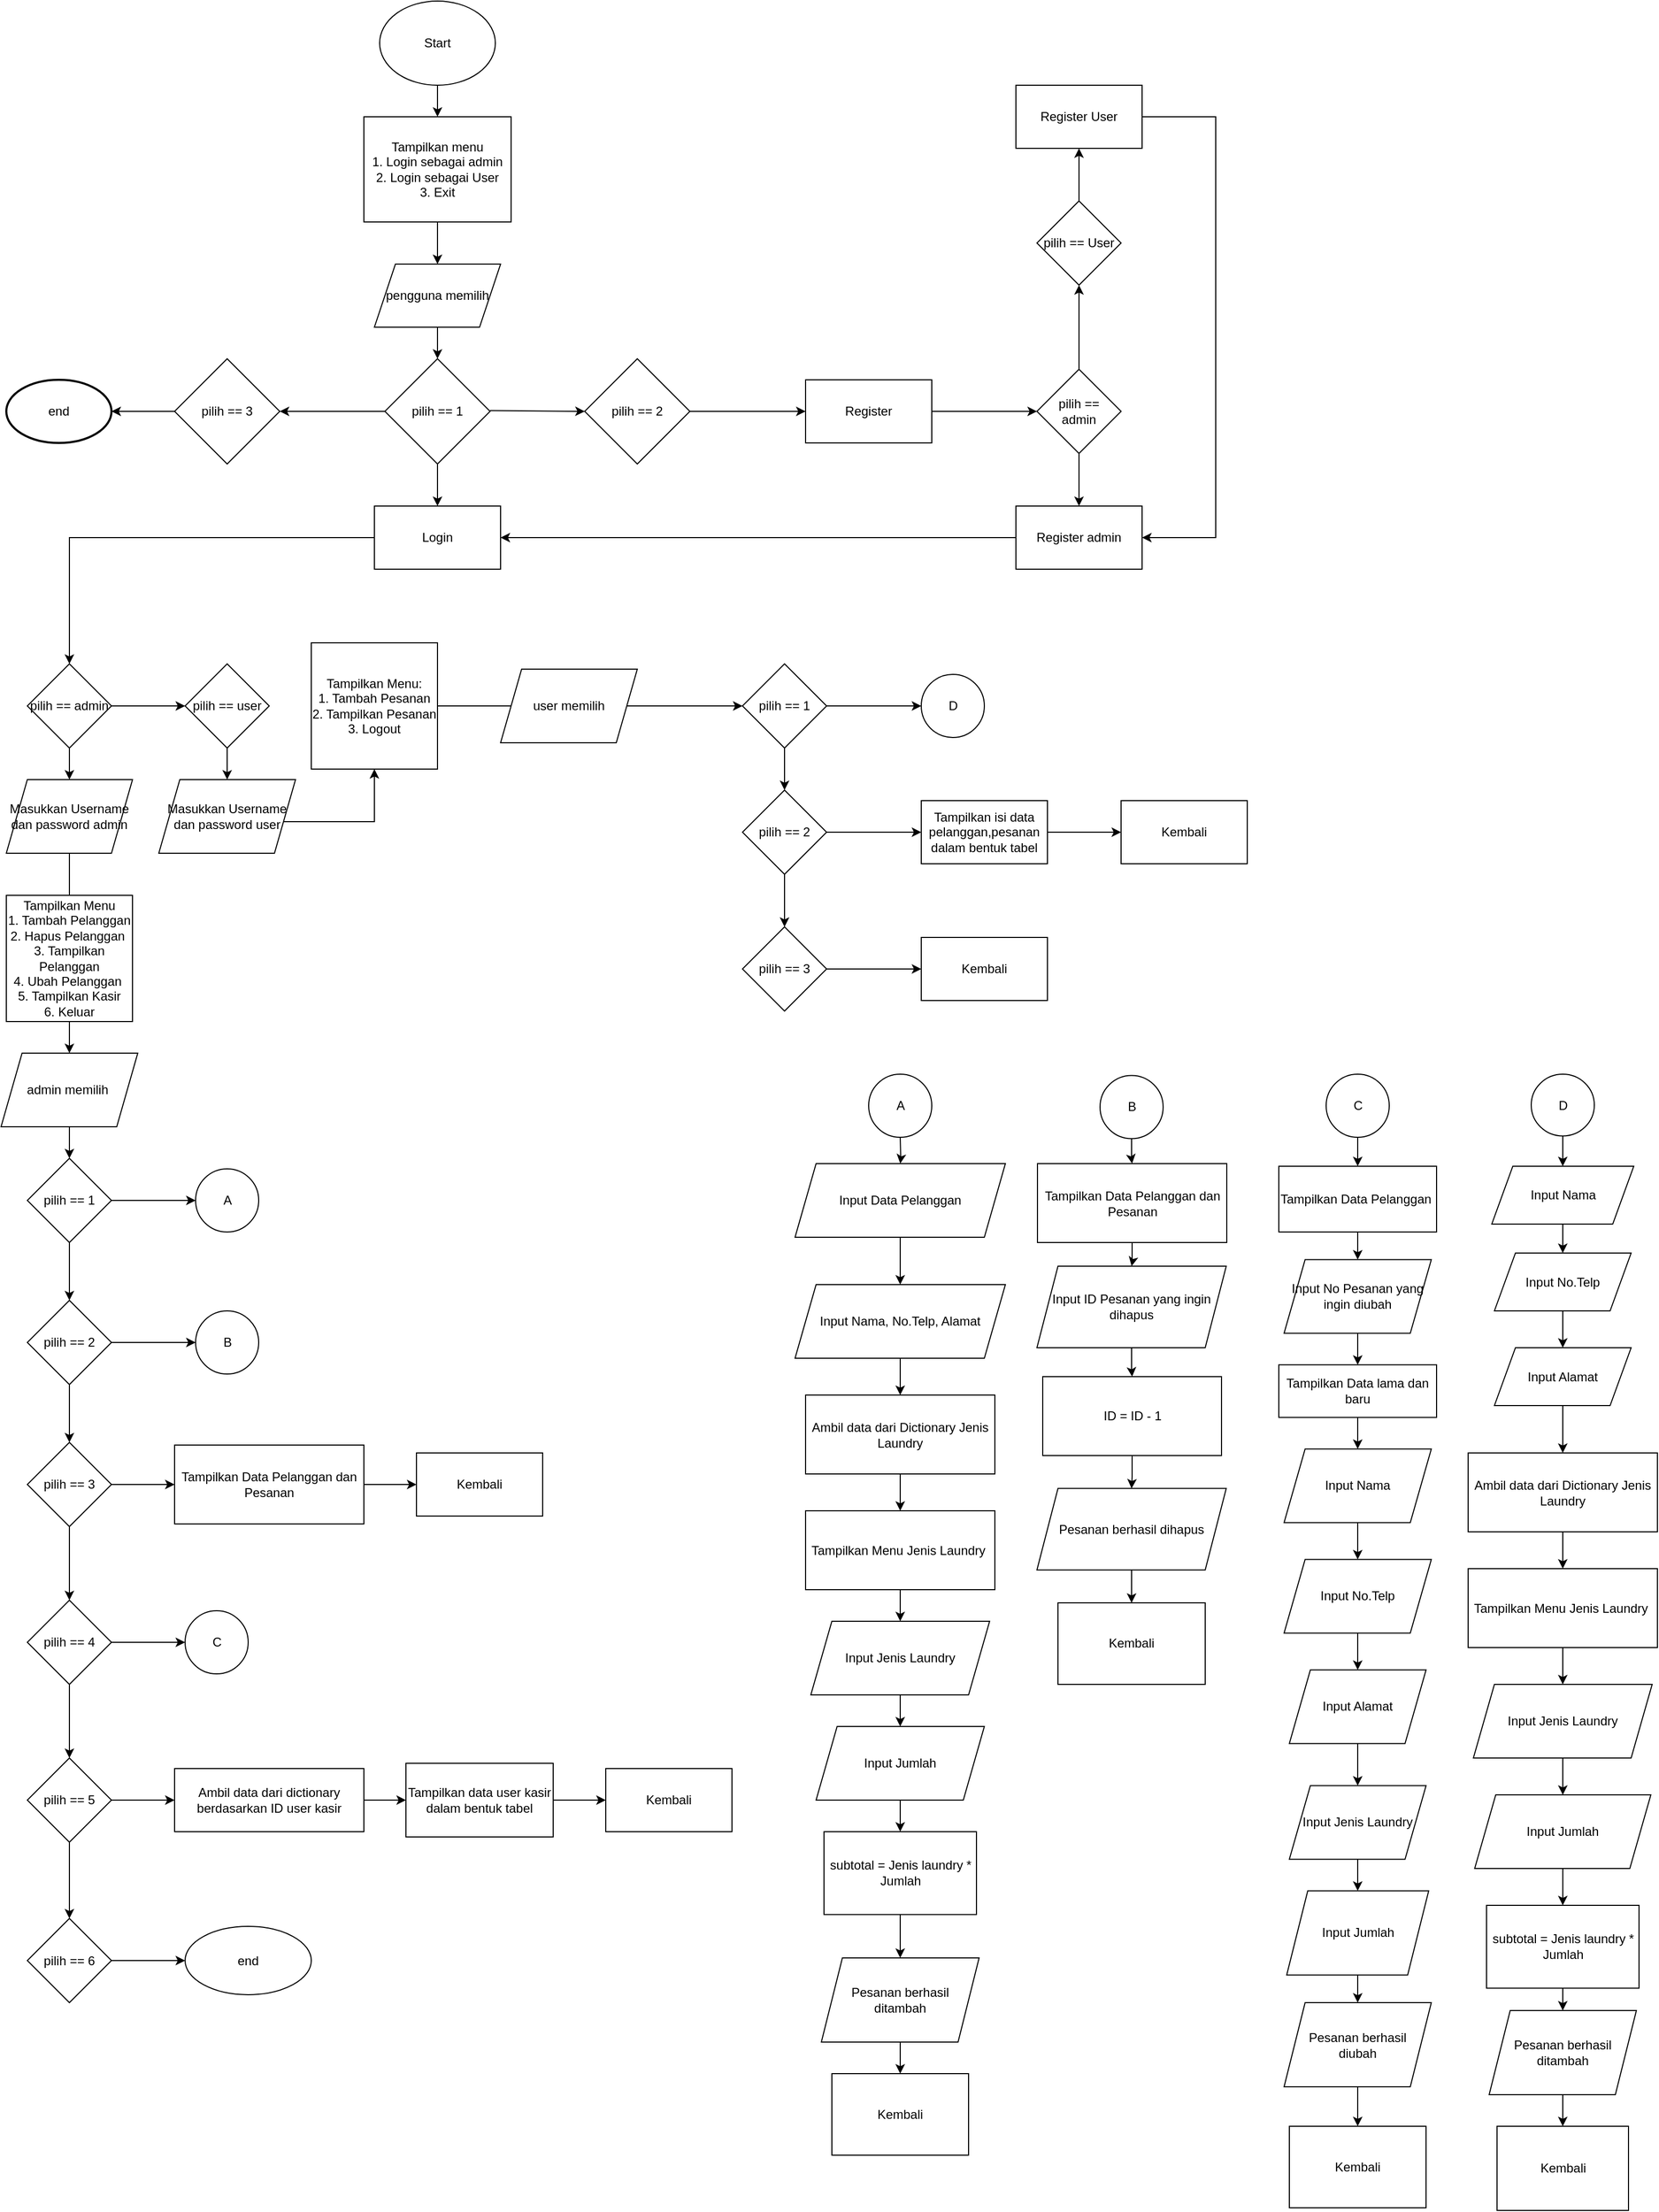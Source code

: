 <mxfile version="15.7.3" type="device"><diagram id="maZVh4k0wCglF0pz3opP" name="Page-1"><mxGraphModel dx="4973" dy="1963" grid="1" gridSize="10" guides="1" tooltips="1" connect="1" arrows="1" fold="1" page="1" pageScale="1" pageWidth="850" pageHeight="1100" math="0" shadow="0"><root><mxCell id="0"/><mxCell id="1" parent="0"/><mxCell id="pWnKBocHQ9uVEMdUtsEC-35" style="edgeStyle=orthogonalEdgeStyle;rounded=0;orthogonalLoop=1;jettySize=auto;html=1;" edge="1" parent="1" source="TeqL7u-qWTRNG_k4x_CO-1" target="pWnKBocHQ9uVEMdUtsEC-34"><mxGeometry relative="1" as="geometry"/></mxCell><mxCell id="TeqL7u-qWTRNG_k4x_CO-1" value="Start" style="ellipse;whiteSpace=wrap;html=1;" parent="1" vertex="1"><mxGeometry x="355" width="110" height="80" as="geometry"/></mxCell><mxCell id="TeqL7u-qWTRNG_k4x_CO-12" value="" style="edgeStyle=orthogonalEdgeStyle;rounded=0;orthogonalLoop=1;jettySize=auto;html=1;" parent="1" source="TeqL7u-qWTRNG_k4x_CO-6" target="TeqL7u-qWTRNG_k4x_CO-11" edge="1"><mxGeometry relative="1" as="geometry"/></mxCell><mxCell id="pWnKBocHQ9uVEMdUtsEC-40" value="" style="edgeStyle=orthogonalEdgeStyle;rounded=0;orthogonalLoop=1;jettySize=auto;html=1;" edge="1" parent="1" source="TeqL7u-qWTRNG_k4x_CO-6" target="pWnKBocHQ9uVEMdUtsEC-39"><mxGeometry relative="1" as="geometry"/></mxCell><mxCell id="TeqL7u-qWTRNG_k4x_CO-6" value="pilih == 1" style="rhombus;whiteSpace=wrap;html=1;" parent="1" vertex="1"><mxGeometry x="360" y="340" width="100" height="100" as="geometry"/></mxCell><mxCell id="TeqL7u-qWTRNG_k4x_CO-7" value="" style="endArrow=classic;html=1;rounded=0;entryX=0;entryY=0.5;entryDx=0;entryDy=0;" parent="1" target="TeqL7u-qWTRNG_k4x_CO-8" edge="1"><mxGeometry width="50" height="50" relative="1" as="geometry"><mxPoint x="460" y="389.29" as="sourcePoint"/><mxPoint x="550" y="389.29" as="targetPoint"/></mxGeometry></mxCell><mxCell id="TeqL7u-qWTRNG_k4x_CO-10" value="" style="edgeStyle=orthogonalEdgeStyle;rounded=0;orthogonalLoop=1;jettySize=auto;html=1;" parent="1" source="TeqL7u-qWTRNG_k4x_CO-8" target="TeqL7u-qWTRNG_k4x_CO-9" edge="1"><mxGeometry relative="1" as="geometry"/></mxCell><mxCell id="TeqL7u-qWTRNG_k4x_CO-8" value="pilih == 2" style="rhombus;whiteSpace=wrap;html=1;" parent="1" vertex="1"><mxGeometry x="550" y="340" width="100" height="100" as="geometry"/></mxCell><mxCell id="TeqL7u-qWTRNG_k4x_CO-16" value="" style="edgeStyle=orthogonalEdgeStyle;rounded=0;orthogonalLoop=1;jettySize=auto;html=1;" parent="1" source="TeqL7u-qWTRNG_k4x_CO-9" target="TeqL7u-qWTRNG_k4x_CO-15" edge="1"><mxGeometry relative="1" as="geometry"/></mxCell><mxCell id="TeqL7u-qWTRNG_k4x_CO-9" value="Register" style="whiteSpace=wrap;html=1;" parent="1" vertex="1"><mxGeometry x="760" y="360" width="120" height="60" as="geometry"/></mxCell><mxCell id="TeqL7u-qWTRNG_k4x_CO-31" value="" style="edgeStyle=orthogonalEdgeStyle;rounded=0;orthogonalLoop=1;jettySize=auto;html=1;" parent="1" source="TeqL7u-qWTRNG_k4x_CO-11" target="TeqL7u-qWTRNG_k4x_CO-30" edge="1"><mxGeometry relative="1" as="geometry"/></mxCell><mxCell id="TeqL7u-qWTRNG_k4x_CO-11" value="Login" style="whiteSpace=wrap;html=1;" parent="1" vertex="1"><mxGeometry x="350" y="480" width="120" height="60" as="geometry"/></mxCell><mxCell id="TeqL7u-qWTRNG_k4x_CO-20" value="" style="edgeStyle=orthogonalEdgeStyle;rounded=0;orthogonalLoop=1;jettySize=auto;html=1;" parent="1" source="TeqL7u-qWTRNG_k4x_CO-15" target="TeqL7u-qWTRNG_k4x_CO-19" edge="1"><mxGeometry relative="1" as="geometry"/></mxCell><mxCell id="TeqL7u-qWTRNG_k4x_CO-24" value="" style="edgeStyle=orthogonalEdgeStyle;rounded=0;orthogonalLoop=1;jettySize=auto;html=1;" parent="1" source="TeqL7u-qWTRNG_k4x_CO-15" target="TeqL7u-qWTRNG_k4x_CO-23" edge="1"><mxGeometry relative="1" as="geometry"/></mxCell><mxCell id="TeqL7u-qWTRNG_k4x_CO-15" value="pilih == &lt;br&gt;admin" style="rhombus;whiteSpace=wrap;html=1;" parent="1" vertex="1"><mxGeometry x="980" y="350" width="80" height="80" as="geometry"/></mxCell><mxCell id="TeqL7u-qWTRNG_k4x_CO-27" style="edgeStyle=orthogonalEdgeStyle;rounded=0;orthogonalLoop=1;jettySize=auto;html=1;entryX=1;entryY=0.5;entryDx=0;entryDy=0;" parent="1" source="TeqL7u-qWTRNG_k4x_CO-19" target="TeqL7u-qWTRNG_k4x_CO-11" edge="1"><mxGeometry relative="1" as="geometry"/></mxCell><mxCell id="TeqL7u-qWTRNG_k4x_CO-19" value="Register admin" style="whiteSpace=wrap;html=1;" parent="1" vertex="1"><mxGeometry x="960" y="480" width="120" height="60" as="geometry"/></mxCell><mxCell id="TeqL7u-qWTRNG_k4x_CO-26" value="" style="edgeStyle=orthogonalEdgeStyle;rounded=0;orthogonalLoop=1;jettySize=auto;html=1;" parent="1" source="TeqL7u-qWTRNG_k4x_CO-23" target="TeqL7u-qWTRNG_k4x_CO-25" edge="1"><mxGeometry relative="1" as="geometry"/></mxCell><mxCell id="TeqL7u-qWTRNG_k4x_CO-23" value="pilih == User" style="rhombus;whiteSpace=wrap;html=1;" parent="1" vertex="1"><mxGeometry x="980" y="190" width="80" height="80" as="geometry"/></mxCell><mxCell id="TeqL7u-qWTRNG_k4x_CO-28" style="edgeStyle=orthogonalEdgeStyle;rounded=0;orthogonalLoop=1;jettySize=auto;html=1;entryX=1;entryY=0.5;entryDx=0;entryDy=0;" parent="1" source="TeqL7u-qWTRNG_k4x_CO-25" target="TeqL7u-qWTRNG_k4x_CO-19" edge="1"><mxGeometry relative="1" as="geometry"><mxPoint x="1150.0" y="550" as="targetPoint"/><Array as="points"><mxPoint x="1150" y="110"/><mxPoint x="1150" y="510"/></Array></mxGeometry></mxCell><mxCell id="TeqL7u-qWTRNG_k4x_CO-25" value="Register User" style="whiteSpace=wrap;html=1;" parent="1" vertex="1"><mxGeometry x="960" y="80" width="120" height="60" as="geometry"/></mxCell><mxCell id="TeqL7u-qWTRNG_k4x_CO-33" value="" style="edgeStyle=orthogonalEdgeStyle;rounded=0;orthogonalLoop=1;jettySize=auto;html=1;" parent="1" source="TeqL7u-qWTRNG_k4x_CO-30" target="TeqL7u-qWTRNG_k4x_CO-32" edge="1"><mxGeometry relative="1" as="geometry"/></mxCell><mxCell id="2wddQ9E1fRyiblUb7RAA-3" value="" style="edgeStyle=orthogonalEdgeStyle;rounded=0;orthogonalLoop=1;jettySize=auto;html=1;" parent="1" source="TeqL7u-qWTRNG_k4x_CO-30" target="2wddQ9E1fRyiblUb7RAA-2" edge="1"><mxGeometry relative="1" as="geometry"/></mxCell><mxCell id="TeqL7u-qWTRNG_k4x_CO-30" value="pilih == admin" style="rhombus;whiteSpace=wrap;html=1;" parent="1" vertex="1"><mxGeometry x="20" y="630" width="80" height="80" as="geometry"/></mxCell><mxCell id="2wddQ9E1fRyiblUb7RAA-5" value="" style="edgeStyle=orthogonalEdgeStyle;rounded=0;orthogonalLoop=1;jettySize=auto;html=1;fontSize=10;" parent="1" source="TeqL7u-qWTRNG_k4x_CO-32" target="2wddQ9E1fRyiblUb7RAA-4" edge="1"><mxGeometry relative="1" as="geometry"/></mxCell><mxCell id="TeqL7u-qWTRNG_k4x_CO-32" value="pilih == user" style="rhombus;whiteSpace=wrap;html=1;" parent="1" vertex="1"><mxGeometry x="170" y="630" width="80" height="80" as="geometry"/></mxCell><mxCell id="TeqL7u-qWTRNG_k4x_CO-43" value="" style="edgeStyle=orthogonalEdgeStyle;rounded=0;orthogonalLoop=1;jettySize=auto;html=1;" parent="1" source="TeqL7u-qWTRNG_k4x_CO-40" target="TeqL7u-qWTRNG_k4x_CO-109" edge="1"><mxGeometry relative="1" as="geometry"><mxPoint x="580" y="660" as="targetPoint"/></mxGeometry></mxCell><mxCell id="pWnKBocHQ9uVEMdUtsEC-162" style="edgeStyle=orthogonalEdgeStyle;rounded=0;orthogonalLoop=1;jettySize=auto;html=1;" edge="1" parent="1" source="TeqL7u-qWTRNG_k4x_CO-40"><mxGeometry relative="1" as="geometry"><mxPoint x="870" y="670" as="targetPoint"/><Array as="points"><mxPoint x="830" y="670"/><mxPoint x="830" y="670"/></Array></mxGeometry></mxCell><mxCell id="TeqL7u-qWTRNG_k4x_CO-40" value="pilih == 1" style="rhombus;whiteSpace=wrap;html=1;" parent="1" vertex="1"><mxGeometry x="700" y="630" width="80" height="80" as="geometry"/></mxCell><mxCell id="TeqL7u-qWTRNG_k4x_CO-79" value="" style="edgeStyle=orthogonalEdgeStyle;rounded=0;orthogonalLoop=1;jettySize=auto;html=1;" parent="1" edge="1"><mxGeometry relative="1" as="geometry"><mxPoint x="60" y="810" as="sourcePoint"/><mxPoint x="60" y="860" as="targetPoint"/></mxGeometry></mxCell><mxCell id="TeqL7u-qWTRNG_k4x_CO-121" value="" style="edgeStyle=orthogonalEdgeStyle;rounded=0;orthogonalLoop=1;jettySize=auto;html=1;" parent="1" source="TeqL7u-qWTRNG_k4x_CO-109" target="TeqL7u-qWTRNG_k4x_CO-120" edge="1"><mxGeometry relative="1" as="geometry"/></mxCell><mxCell id="pWnKBocHQ9uVEMdUtsEC-163" style="edgeStyle=orthogonalEdgeStyle;rounded=0;orthogonalLoop=1;jettySize=auto;html=1;entryX=0;entryY=0.5;entryDx=0;entryDy=0;" edge="1" parent="1" source="TeqL7u-qWTRNG_k4x_CO-109" target="pWnKBocHQ9uVEMdUtsEC-45"><mxGeometry relative="1" as="geometry"/></mxCell><mxCell id="TeqL7u-qWTRNG_k4x_CO-109" value="pilih == 2" style="rhombus;whiteSpace=wrap;html=1;rounded=0;shadow=0;glass=0;sketch=0;" parent="1" vertex="1"><mxGeometry x="700" y="750" width="80" height="80" as="geometry"/></mxCell><mxCell id="pWnKBocHQ9uVEMdUtsEC-26" value="" style="edgeStyle=orthogonalEdgeStyle;rounded=0;orthogonalLoop=1;jettySize=auto;html=1;" edge="1" parent="1" source="TeqL7u-qWTRNG_k4x_CO-120" target="pWnKBocHQ9uVEMdUtsEC-25"><mxGeometry relative="1" as="geometry"/></mxCell><mxCell id="TeqL7u-qWTRNG_k4x_CO-120" value="pilih == 3" style="rhombus;whiteSpace=wrap;html=1;rounded=0;shadow=0;glass=0;sketch=0;" parent="1" vertex="1"><mxGeometry x="700" y="880" width="80" height="80" as="geometry"/></mxCell><mxCell id="TeqL7u-qWTRNG_k4x_CO-125" value="" style="edgeStyle=orthogonalEdgeStyle;rounded=0;orthogonalLoop=1;jettySize=auto;html=1;" parent="1" source="TeqL7u-qWTRNG_k4x_CO-122" target="TeqL7u-qWTRNG_k4x_CO-124" edge="1"><mxGeometry relative="1" as="geometry"/></mxCell><mxCell id="pWnKBocHQ9uVEMdUtsEC-10" style="edgeStyle=orthogonalEdgeStyle;rounded=0;orthogonalLoop=1;jettySize=auto;html=1;" edge="1" parent="1" source="TeqL7u-qWTRNG_k4x_CO-122"><mxGeometry relative="1" as="geometry"><mxPoint x="180" y="1140" as="targetPoint"/><Array as="points"><mxPoint x="170" y="1140"/></Array></mxGeometry></mxCell><mxCell id="TeqL7u-qWTRNG_k4x_CO-122" value="pilih == 1" style="rhombus;whiteSpace=wrap;html=1;" parent="1" vertex="1"><mxGeometry x="20" y="1100" width="80" height="80" as="geometry"/></mxCell><mxCell id="TeqL7u-qWTRNG_k4x_CO-127" value="" style="edgeStyle=orthogonalEdgeStyle;rounded=0;orthogonalLoop=1;jettySize=auto;html=1;" parent="1" source="TeqL7u-qWTRNG_k4x_CO-124" target="TeqL7u-qWTRNG_k4x_CO-126" edge="1"><mxGeometry relative="1" as="geometry"/></mxCell><mxCell id="pWnKBocHQ9uVEMdUtsEC-84" value="" style="edgeStyle=orthogonalEdgeStyle;rounded=0;orthogonalLoop=1;jettySize=auto;html=1;entryX=0;entryY=0.5;entryDx=0;entryDy=0;entryPerimeter=0;" edge="1" parent="1" source="TeqL7u-qWTRNG_k4x_CO-124" target="pWnKBocHQ9uVEMdUtsEC-184"><mxGeometry relative="1" as="geometry"><mxPoint x="160" y="1275.0" as="targetPoint"/></mxGeometry></mxCell><mxCell id="TeqL7u-qWTRNG_k4x_CO-124" value="pilih == 2" style="rhombus;whiteSpace=wrap;html=1;" parent="1" vertex="1"><mxGeometry x="20" y="1235" width="80" height="80" as="geometry"/></mxCell><mxCell id="TeqL7u-qWTRNG_k4x_CO-129" value="" style="edgeStyle=orthogonalEdgeStyle;rounded=0;orthogonalLoop=1;jettySize=auto;html=1;" parent="1" source="TeqL7u-qWTRNG_k4x_CO-126" target="TeqL7u-qWTRNG_k4x_CO-128" edge="1"><mxGeometry relative="1" as="geometry"/></mxCell><mxCell id="pWnKBocHQ9uVEMdUtsEC-130" style="edgeStyle=orthogonalEdgeStyle;rounded=0;orthogonalLoop=1;jettySize=auto;html=1;entryX=0;entryY=0.5;entryDx=0;entryDy=0;" edge="1" parent="1" source="TeqL7u-qWTRNG_k4x_CO-126" target="pWnKBocHQ9uVEMdUtsEC-128"><mxGeometry relative="1" as="geometry"/></mxCell><mxCell id="TeqL7u-qWTRNG_k4x_CO-126" value="pilih == 3" style="rhombus;whiteSpace=wrap;html=1;" parent="1" vertex="1"><mxGeometry x="20" y="1370" width="80" height="80" as="geometry"/></mxCell><mxCell id="pWnKBocHQ9uVEMdUtsEC-49" style="edgeStyle=orthogonalEdgeStyle;rounded=0;orthogonalLoop=1;jettySize=auto;html=1;" edge="1" parent="1" source="TeqL7u-qWTRNG_k4x_CO-128" target="pWnKBocHQ9uVEMdUtsEC-44"><mxGeometry relative="1" as="geometry"/></mxCell><mxCell id="pWnKBocHQ9uVEMdUtsEC-134" value="" style="edgeStyle=orthogonalEdgeStyle;rounded=0;orthogonalLoop=1;jettySize=auto;html=1;" edge="1" parent="1" source="TeqL7u-qWTRNG_k4x_CO-128"><mxGeometry relative="1" as="geometry"><mxPoint x="170" y="1560" as="targetPoint"/></mxGeometry></mxCell><mxCell id="TeqL7u-qWTRNG_k4x_CO-128" value="pilih == 4" style="rhombus;whiteSpace=wrap;html=1;" parent="1" vertex="1"><mxGeometry x="20" y="1520" width="80" height="80" as="geometry"/></mxCell><mxCell id="TeqL7u-qWTRNG_k4x_CO-156" value="" style="edgeStyle=orthogonalEdgeStyle;rounded=0;orthogonalLoop=1;jettySize=auto;html=1;" parent="1" source="TeqL7u-qWTRNG_k4x_CO-130" target="TeqL7u-qWTRNG_k4x_CO-155" edge="1"><mxGeometry relative="1" as="geometry"/></mxCell><mxCell id="TeqL7u-qWTRNG_k4x_CO-130" value="pilih == 6" style="rhombus;whiteSpace=wrap;html=1;" parent="1" vertex="1"><mxGeometry x="20" y="1822.5" width="80" height="80" as="geometry"/></mxCell><mxCell id="pWnKBocHQ9uVEMdUtsEC-101" value="" style="edgeStyle=orthogonalEdgeStyle;rounded=0;orthogonalLoop=1;jettySize=auto;html=1;" edge="1" parent="1" source="TeqL7u-qWTRNG_k4x_CO-147" target="pWnKBocHQ9uVEMdUtsEC-100"><mxGeometry relative="1" as="geometry"/></mxCell><mxCell id="TeqL7u-qWTRNG_k4x_CO-147" value="Input Data Pelanggan" style="shape=parallelogram;perimeter=parallelogramPerimeter;whiteSpace=wrap;html=1;fixedSize=1;align=center;" parent="1" vertex="1"><mxGeometry x="750" y="1105" width="200" height="70" as="geometry"/></mxCell><mxCell id="TeqL7u-qWTRNG_k4x_CO-155" value="end" style="ellipse;whiteSpace=wrap;html=1;" parent="1" vertex="1"><mxGeometry x="170" y="1830" width="120" height="65" as="geometry"/></mxCell><mxCell id="2wddQ9E1fRyiblUb7RAA-2" value="&lt;span&gt;&lt;font style=&quot;font-size: 12px&quot;&gt;Masukkan Username dan password admin&lt;/font&gt;&lt;/span&gt;" style="shape=parallelogram;perimeter=parallelogramPerimeter;whiteSpace=wrap;html=1;fixedSize=1;" parent="1" vertex="1"><mxGeometry y="740" width="120" height="70" as="geometry"/></mxCell><mxCell id="pWnKBocHQ9uVEMdUtsEC-12" style="edgeStyle=orthogonalEdgeStyle;rounded=0;orthogonalLoop=1;jettySize=auto;html=1;entryX=0.5;entryY=1;entryDx=0;entryDy=0;" edge="1" parent="1" source="2wddQ9E1fRyiblUb7RAA-4" target="pWnKBocHQ9uVEMdUtsEC-11"><mxGeometry relative="1" as="geometry"><mxPoint x="351" y="740" as="targetPoint"/><Array as="points"><mxPoint x="350" y="780"/></Array></mxGeometry></mxCell><mxCell id="2wddQ9E1fRyiblUb7RAA-4" value="&lt;span&gt;Masukkan Username dan password user&lt;/span&gt;" style="shape=parallelogram;perimeter=parallelogramPerimeter;whiteSpace=wrap;html=1;fixedSize=1;" parent="1" vertex="1"><mxGeometry x="145" y="740" width="130" height="70" as="geometry"/></mxCell><mxCell id="pWnKBocHQ9uVEMdUtsEC-228" style="edgeStyle=orthogonalEdgeStyle;rounded=0;orthogonalLoop=1;jettySize=auto;html=1;" edge="1" parent="1" source="pWnKBocHQ9uVEMdUtsEC-2" target="pWnKBocHQ9uVEMdUtsEC-9"><mxGeometry relative="1" as="geometry"/></mxCell><mxCell id="pWnKBocHQ9uVEMdUtsEC-2" value="&lt;span&gt;Tampilkan Menu&lt;/span&gt;&lt;br&gt;&lt;span&gt;1. Tambah Pelanggan&lt;/span&gt;&lt;br&gt;&lt;span&gt;2. Hapus Pelanggan&amp;nbsp;&lt;/span&gt;&lt;br&gt;&lt;span&gt;3. Tampilkan Pelanggan&lt;/span&gt;&lt;br&gt;&lt;span&gt;4. Ubah Pelanggan&amp;nbsp;&lt;br&gt;&lt;/span&gt;5. Tampilkan Kasir&lt;br&gt;&lt;span&gt;6. Keluar&lt;/span&gt;" style="whiteSpace=wrap;html=1;aspect=fixed;" vertex="1" parent="1"><mxGeometry y="850" width="120" height="120" as="geometry"/></mxCell><mxCell id="pWnKBocHQ9uVEMdUtsEC-229" style="edgeStyle=orthogonalEdgeStyle;rounded=0;orthogonalLoop=1;jettySize=auto;html=1;" edge="1" parent="1" source="pWnKBocHQ9uVEMdUtsEC-9" target="TeqL7u-qWTRNG_k4x_CO-122"><mxGeometry relative="1" as="geometry"/></mxCell><mxCell id="pWnKBocHQ9uVEMdUtsEC-9" value="admin memilih&amp;nbsp;" style="shape=parallelogram;perimeter=parallelogramPerimeter;whiteSpace=wrap;html=1;fixedSize=1;" vertex="1" parent="1"><mxGeometry x="-5" y="1000" width="130" height="70" as="geometry"/></mxCell><mxCell id="pWnKBocHQ9uVEMdUtsEC-13" style="edgeStyle=orthogonalEdgeStyle;rounded=0;orthogonalLoop=1;jettySize=auto;html=1;entryX=0;entryY=0.5;entryDx=0;entryDy=0;startArrow=none;" edge="1" parent="1" source="pWnKBocHQ9uVEMdUtsEC-17" target="TeqL7u-qWTRNG_k4x_CO-40"><mxGeometry relative="1" as="geometry"/></mxCell><mxCell id="pWnKBocHQ9uVEMdUtsEC-11" value="&lt;span&gt;Tampilkan Menu:&lt;/span&gt;&lt;br&gt;&lt;span&gt;1. Tambah Pesanan&lt;/span&gt;&lt;br&gt;&lt;span&gt;2. Tampilkan Pesanan&lt;/span&gt;&lt;br&gt;&lt;span&gt;3. Logout&lt;/span&gt;" style="whiteSpace=wrap;html=1;aspect=fixed;" vertex="1" parent="1"><mxGeometry x="290" y="610" width="120" height="120" as="geometry"/></mxCell><mxCell id="pWnKBocHQ9uVEMdUtsEC-17" value="user memilih" style="shape=parallelogram;perimeter=parallelogramPerimeter;whiteSpace=wrap;html=1;fixedSize=1;" vertex="1" parent="1"><mxGeometry x="470" y="635" width="130" height="70" as="geometry"/></mxCell><mxCell id="pWnKBocHQ9uVEMdUtsEC-19" value="" style="edgeStyle=orthogonalEdgeStyle;rounded=0;orthogonalLoop=1;jettySize=auto;html=1;entryX=0;entryY=0.5;entryDx=0;entryDy=0;endArrow=none;" edge="1" parent="1" source="pWnKBocHQ9uVEMdUtsEC-11" target="pWnKBocHQ9uVEMdUtsEC-17"><mxGeometry relative="1" as="geometry"><mxPoint x="410.0" y="670.059" as="sourcePoint"/><mxPoint x="650.0" y="640" as="targetPoint"/></mxGeometry></mxCell><mxCell id="pWnKBocHQ9uVEMdUtsEC-25" value="Kembali" style="rounded=0;whiteSpace=wrap;html=1;shadow=0;glass=0;sketch=0;" vertex="1" parent="1"><mxGeometry x="870" y="890" width="120" height="60" as="geometry"/></mxCell><mxCell id="pWnKBocHQ9uVEMdUtsEC-30" value="Kembali" style="rounded=0;whiteSpace=wrap;html=1;shadow=0;glass=0;sketch=0;" vertex="1" parent="1"><mxGeometry x="1060" y="760" width="120" height="60" as="geometry"/></mxCell><mxCell id="pWnKBocHQ9uVEMdUtsEC-37" value="" style="edgeStyle=orthogonalEdgeStyle;rounded=0;orthogonalLoop=1;jettySize=auto;html=1;" edge="1" parent="1" source="pWnKBocHQ9uVEMdUtsEC-34" target="pWnKBocHQ9uVEMdUtsEC-36"><mxGeometry relative="1" as="geometry"/></mxCell><mxCell id="pWnKBocHQ9uVEMdUtsEC-34" value="Tampilkan menu&lt;br&gt;1. Login sebagai admin&lt;br&gt;2. Login sebagai User&lt;br&gt;3. Exit" style="whiteSpace=wrap;html=1;" vertex="1" parent="1"><mxGeometry x="340" y="110" width="140" height="100" as="geometry"/></mxCell><mxCell id="pWnKBocHQ9uVEMdUtsEC-38" style="edgeStyle=orthogonalEdgeStyle;rounded=0;orthogonalLoop=1;jettySize=auto;html=1;" edge="1" parent="1" source="pWnKBocHQ9uVEMdUtsEC-36" target="TeqL7u-qWTRNG_k4x_CO-6"><mxGeometry relative="1" as="geometry"/></mxCell><mxCell id="pWnKBocHQ9uVEMdUtsEC-36" value="pengguna memilih" style="shape=parallelogram;perimeter=parallelogramPerimeter;whiteSpace=wrap;html=1;fixedSize=1;" vertex="1" parent="1"><mxGeometry x="350" y="250" width="120" height="60" as="geometry"/></mxCell><mxCell id="pWnKBocHQ9uVEMdUtsEC-42" value="" style="edgeStyle=orthogonalEdgeStyle;rounded=0;orthogonalLoop=1;jettySize=auto;html=1;" edge="1" parent="1" source="pWnKBocHQ9uVEMdUtsEC-39" target="pWnKBocHQ9uVEMdUtsEC-43"><mxGeometry relative="1" as="geometry"><mxPoint x="90" y="390" as="targetPoint"/></mxGeometry></mxCell><mxCell id="pWnKBocHQ9uVEMdUtsEC-39" value="pilih == 3" style="rhombus;whiteSpace=wrap;html=1;" vertex="1" parent="1"><mxGeometry x="160" y="340" width="100" height="100" as="geometry"/></mxCell><mxCell id="pWnKBocHQ9uVEMdUtsEC-43" value="end" style="strokeWidth=2;html=1;shape=mxgraph.flowchart.start_1;whiteSpace=wrap;" vertex="1" parent="1"><mxGeometry y="360" width="100" height="60" as="geometry"/></mxCell><mxCell id="pWnKBocHQ9uVEMdUtsEC-50" style="edgeStyle=orthogonalEdgeStyle;rounded=0;orthogonalLoop=1;jettySize=auto;html=1;" edge="1" parent="1" source="pWnKBocHQ9uVEMdUtsEC-44" target="TeqL7u-qWTRNG_k4x_CO-130"><mxGeometry relative="1" as="geometry"/></mxCell><mxCell id="pWnKBocHQ9uVEMdUtsEC-155" value="" style="edgeStyle=orthogonalEdgeStyle;rounded=0;orthogonalLoop=1;jettySize=auto;html=1;" edge="1" parent="1" source="pWnKBocHQ9uVEMdUtsEC-44" target="pWnKBocHQ9uVEMdUtsEC-154"><mxGeometry relative="1" as="geometry"/></mxCell><mxCell id="pWnKBocHQ9uVEMdUtsEC-44" value="pilih == 5" style="rhombus;whiteSpace=wrap;html=1;" vertex="1" parent="1"><mxGeometry x="20" y="1670" width="80" height="80" as="geometry"/></mxCell><mxCell id="pWnKBocHQ9uVEMdUtsEC-164" style="edgeStyle=orthogonalEdgeStyle;rounded=0;orthogonalLoop=1;jettySize=auto;html=1;entryX=0;entryY=0.5;entryDx=0;entryDy=0;" edge="1" parent="1" source="pWnKBocHQ9uVEMdUtsEC-45" target="pWnKBocHQ9uVEMdUtsEC-30"><mxGeometry relative="1" as="geometry"/></mxCell><mxCell id="pWnKBocHQ9uVEMdUtsEC-45" value="Tampilkan isi data pelanggan,pesanan dalam bentuk tabel" style="whiteSpace=wrap;html=1;" vertex="1" parent="1"><mxGeometry x="870" y="760" width="120" height="60" as="geometry"/></mxCell><mxCell id="pWnKBocHQ9uVEMdUtsEC-209" style="edgeStyle=orthogonalEdgeStyle;rounded=0;orthogonalLoop=1;jettySize=auto;html=1;" edge="1" parent="1" source="pWnKBocHQ9uVEMdUtsEC-86" target="pWnKBocHQ9uVEMdUtsEC-87"><mxGeometry relative="1" as="geometry"/></mxCell><mxCell id="pWnKBocHQ9uVEMdUtsEC-86" value="&lt;span&gt;Tampilkan Data Pelanggan dan Pesanan&lt;/span&gt;" style="whiteSpace=wrap;html=1;" vertex="1" parent="1"><mxGeometry x="980.5" y="1105" width="180" height="75" as="geometry"/></mxCell><mxCell id="pWnKBocHQ9uVEMdUtsEC-204" style="edgeStyle=orthogonalEdgeStyle;rounded=0;orthogonalLoop=1;jettySize=auto;html=1;" edge="1" parent="1" source="pWnKBocHQ9uVEMdUtsEC-87" target="pWnKBocHQ9uVEMdUtsEC-89"><mxGeometry relative="1" as="geometry"/></mxCell><mxCell id="pWnKBocHQ9uVEMdUtsEC-87" value="Input ID Pesanan yang ingin dihapus" style="shape=parallelogram;perimeter=parallelogramPerimeter;whiteSpace=wrap;html=1;fixedSize=1;" vertex="1" parent="1"><mxGeometry x="980" y="1202.5" width="180" height="77.5" as="geometry"/></mxCell><mxCell id="pWnKBocHQ9uVEMdUtsEC-97" style="edgeStyle=orthogonalEdgeStyle;rounded=0;orthogonalLoop=1;jettySize=auto;html=1;" edge="1" parent="1" source="pWnKBocHQ9uVEMdUtsEC-89" target="pWnKBocHQ9uVEMdUtsEC-96"><mxGeometry relative="1" as="geometry"/></mxCell><mxCell id="pWnKBocHQ9uVEMdUtsEC-89" value="ID = ID - 1" style="whiteSpace=wrap;html=1;" vertex="1" parent="1"><mxGeometry x="985.5" y="1307.49" width="170" height="75" as="geometry"/></mxCell><mxCell id="pWnKBocHQ9uVEMdUtsEC-99" value="" style="edgeStyle=orthogonalEdgeStyle;rounded=0;orthogonalLoop=1;jettySize=auto;html=1;" edge="1" parent="1" source="pWnKBocHQ9uVEMdUtsEC-96" target="pWnKBocHQ9uVEMdUtsEC-98"><mxGeometry relative="1" as="geometry"/></mxCell><mxCell id="pWnKBocHQ9uVEMdUtsEC-96" value="Pesanan berhasil dihapus" style="shape=parallelogram;perimeter=parallelogramPerimeter;whiteSpace=wrap;html=1;fixedSize=1;" vertex="1" parent="1"><mxGeometry x="980" y="1413.75" width="180" height="77.5" as="geometry"/></mxCell><mxCell id="pWnKBocHQ9uVEMdUtsEC-98" value="Kembali" style="whiteSpace=wrap;html=1;" vertex="1" parent="1"><mxGeometry x="1000" y="1522.5" width="140" height="77.5" as="geometry"/></mxCell><mxCell id="pWnKBocHQ9uVEMdUtsEC-103" value="" style="edgeStyle=orthogonalEdgeStyle;rounded=0;orthogonalLoop=1;jettySize=auto;html=1;entryX=0.5;entryY=0;entryDx=0;entryDy=0;" edge="1" parent="1" source="pWnKBocHQ9uVEMdUtsEC-100" target="pWnKBocHQ9uVEMdUtsEC-108"><mxGeometry relative="1" as="geometry"><mxPoint x="1179.992" y="1150.019" as="targetPoint"/></mxGeometry></mxCell><mxCell id="pWnKBocHQ9uVEMdUtsEC-100" value="Input Nama, No.Telp, Alamat" style="shape=parallelogram;perimeter=parallelogramPerimeter;whiteSpace=wrap;html=1;fixedSize=1;align=center;" vertex="1" parent="1"><mxGeometry x="750" y="1220" width="200" height="70" as="geometry"/></mxCell><mxCell id="pWnKBocHQ9uVEMdUtsEC-121" style="edgeStyle=orthogonalEdgeStyle;rounded=0;orthogonalLoop=1;jettySize=auto;html=1;" edge="1" parent="1" source="pWnKBocHQ9uVEMdUtsEC-108" target="pWnKBocHQ9uVEMdUtsEC-120"><mxGeometry relative="1" as="geometry"/></mxCell><mxCell id="pWnKBocHQ9uVEMdUtsEC-108" value="Ambil data dari Dictionary Jenis Laundry" style="whiteSpace=wrap;html=1;" vertex="1" parent="1"><mxGeometry x="760" y="1325" width="180" height="75" as="geometry"/></mxCell><mxCell id="pWnKBocHQ9uVEMdUtsEC-116" value="" style="edgeStyle=orthogonalEdgeStyle;rounded=0;orthogonalLoop=1;jettySize=auto;html=1;" edge="1" parent="1" source="pWnKBocHQ9uVEMdUtsEC-113" target="pWnKBocHQ9uVEMdUtsEC-115"><mxGeometry relative="1" as="geometry"/></mxCell><mxCell id="pWnKBocHQ9uVEMdUtsEC-113" value="Input Jenis Laundry" style="shape=parallelogram;perimeter=parallelogramPerimeter;whiteSpace=wrap;html=1;fixedSize=1;align=center;" vertex="1" parent="1"><mxGeometry x="765" y="1540" width="170" height="70" as="geometry"/></mxCell><mxCell id="pWnKBocHQ9uVEMdUtsEC-118" value="" style="edgeStyle=orthogonalEdgeStyle;rounded=0;orthogonalLoop=1;jettySize=auto;html=1;" edge="1" parent="1" source="pWnKBocHQ9uVEMdUtsEC-115" target="pWnKBocHQ9uVEMdUtsEC-117"><mxGeometry relative="1" as="geometry"/></mxCell><mxCell id="pWnKBocHQ9uVEMdUtsEC-115" value="Input Jumlah" style="shape=parallelogram;perimeter=parallelogramPerimeter;whiteSpace=wrap;html=1;fixedSize=1;align=center;" vertex="1" parent="1"><mxGeometry x="770" y="1640" width="160" height="70" as="geometry"/></mxCell><mxCell id="pWnKBocHQ9uVEMdUtsEC-124" value="" style="edgeStyle=orthogonalEdgeStyle;rounded=0;orthogonalLoop=1;jettySize=auto;html=1;" edge="1" parent="1" source="pWnKBocHQ9uVEMdUtsEC-117" target="pWnKBocHQ9uVEMdUtsEC-123"><mxGeometry relative="1" as="geometry"/></mxCell><mxCell id="pWnKBocHQ9uVEMdUtsEC-117" value="subtotal = Jenis laundry * Jumlah" style="whiteSpace=wrap;html=1;" vertex="1" parent="1"><mxGeometry x="777.5" y="1740.0" width="145" height="78.75" as="geometry"/></mxCell><mxCell id="pWnKBocHQ9uVEMdUtsEC-122" style="edgeStyle=orthogonalEdgeStyle;rounded=0;orthogonalLoop=1;jettySize=auto;html=1;entryX=0.5;entryY=0;entryDx=0;entryDy=0;" edge="1" parent="1" source="pWnKBocHQ9uVEMdUtsEC-120" target="pWnKBocHQ9uVEMdUtsEC-113"><mxGeometry relative="1" as="geometry"/></mxCell><mxCell id="pWnKBocHQ9uVEMdUtsEC-120" value="Tampilkan Menu Jenis Laundry&amp;nbsp;" style="whiteSpace=wrap;html=1;" vertex="1" parent="1"><mxGeometry x="760" y="1435" width="180" height="75" as="geometry"/></mxCell><mxCell id="pWnKBocHQ9uVEMdUtsEC-126" value="" style="edgeStyle=orthogonalEdgeStyle;rounded=0;orthogonalLoop=1;jettySize=auto;html=1;" edge="1" parent="1" source="pWnKBocHQ9uVEMdUtsEC-123" target="pWnKBocHQ9uVEMdUtsEC-125"><mxGeometry relative="1" as="geometry"/></mxCell><mxCell id="pWnKBocHQ9uVEMdUtsEC-123" value="Pesanan berhasil &lt;br&gt;ditambah" style="shape=parallelogram;perimeter=parallelogramPerimeter;whiteSpace=wrap;html=1;fixedSize=1;" vertex="1" parent="1"><mxGeometry x="775" y="1860" width="150" height="80" as="geometry"/></mxCell><mxCell id="pWnKBocHQ9uVEMdUtsEC-125" value="Kembali" style="whiteSpace=wrap;html=1;" vertex="1" parent="1"><mxGeometry x="785" y="1970" width="130" height="77.5" as="geometry"/></mxCell><mxCell id="pWnKBocHQ9uVEMdUtsEC-132" value="" style="edgeStyle=orthogonalEdgeStyle;rounded=0;orthogonalLoop=1;jettySize=auto;html=1;" edge="1" parent="1" source="pWnKBocHQ9uVEMdUtsEC-128" target="pWnKBocHQ9uVEMdUtsEC-131"><mxGeometry relative="1" as="geometry"/></mxCell><mxCell id="pWnKBocHQ9uVEMdUtsEC-128" value="&lt;span&gt;Tampilkan Data Pelanggan dan Pesanan&lt;/span&gt;" style="whiteSpace=wrap;html=1;" vertex="1" parent="1"><mxGeometry x="160" y="1372.5" width="180" height="75" as="geometry"/></mxCell><mxCell id="pWnKBocHQ9uVEMdUtsEC-131" value="Kembali" style="whiteSpace=wrap;html=1;" vertex="1" parent="1"><mxGeometry x="390" y="1380" width="120" height="60" as="geometry"/></mxCell><mxCell id="pWnKBocHQ9uVEMdUtsEC-137" value="" style="edgeStyle=orthogonalEdgeStyle;rounded=0;orthogonalLoop=1;jettySize=auto;html=1;" edge="1" parent="1" source="pWnKBocHQ9uVEMdUtsEC-133" target="pWnKBocHQ9uVEMdUtsEC-136"><mxGeometry relative="1" as="geometry"/></mxCell><mxCell id="pWnKBocHQ9uVEMdUtsEC-133" value="Tampilkan Data Pelanggan&amp;nbsp;" style="whiteSpace=wrap;html=1;" vertex="1" parent="1"><mxGeometry x="1210" y="1107.5" width="150" height="62.5" as="geometry"/></mxCell><mxCell id="pWnKBocHQ9uVEMdUtsEC-150" style="edgeStyle=orthogonalEdgeStyle;rounded=0;orthogonalLoop=1;jettySize=auto;html=1;entryX=0.5;entryY=0;entryDx=0;entryDy=0;" edge="1" parent="1" source="pWnKBocHQ9uVEMdUtsEC-136" target="pWnKBocHQ9uVEMdUtsEC-149"><mxGeometry relative="1" as="geometry"/></mxCell><mxCell id="pWnKBocHQ9uVEMdUtsEC-136" value="Input No Pesanan yang ingin diubah" style="shape=parallelogram;perimeter=parallelogramPerimeter;whiteSpace=wrap;html=1;fixedSize=1;" vertex="1" parent="1"><mxGeometry x="1215" y="1196.25" width="140" height="70" as="geometry"/></mxCell><mxCell id="pWnKBocHQ9uVEMdUtsEC-141" value="" style="edgeStyle=orthogonalEdgeStyle;rounded=0;orthogonalLoop=1;jettySize=auto;html=1;" edge="1" parent="1" source="pWnKBocHQ9uVEMdUtsEC-138" target="pWnKBocHQ9uVEMdUtsEC-140"><mxGeometry relative="1" as="geometry"/></mxCell><mxCell id="pWnKBocHQ9uVEMdUtsEC-138" value="Input Nama" style="shape=parallelogram;perimeter=parallelogramPerimeter;whiteSpace=wrap;html=1;fixedSize=1;" vertex="1" parent="1"><mxGeometry x="1215" y="1376.25" width="140" height="70" as="geometry"/></mxCell><mxCell id="pWnKBocHQ9uVEMdUtsEC-143" value="" style="edgeStyle=orthogonalEdgeStyle;rounded=0;orthogonalLoop=1;jettySize=auto;html=1;" edge="1" parent="1" source="pWnKBocHQ9uVEMdUtsEC-140" target="pWnKBocHQ9uVEMdUtsEC-142"><mxGeometry relative="1" as="geometry"/></mxCell><mxCell id="pWnKBocHQ9uVEMdUtsEC-140" value="Input No.Telp" style="shape=parallelogram;perimeter=parallelogramPerimeter;whiteSpace=wrap;html=1;fixedSize=1;" vertex="1" parent="1"><mxGeometry x="1215" y="1481.25" width="140" height="70" as="geometry"/></mxCell><mxCell id="pWnKBocHQ9uVEMdUtsEC-145" value="" style="edgeStyle=orthogonalEdgeStyle;rounded=0;orthogonalLoop=1;jettySize=auto;html=1;" edge="1" parent="1" source="pWnKBocHQ9uVEMdUtsEC-142" target="pWnKBocHQ9uVEMdUtsEC-144"><mxGeometry relative="1" as="geometry"/></mxCell><mxCell id="pWnKBocHQ9uVEMdUtsEC-142" value="Input Alamat" style="shape=parallelogram;perimeter=parallelogramPerimeter;whiteSpace=wrap;html=1;fixedSize=1;" vertex="1" parent="1"><mxGeometry x="1220" y="1586.25" width="130" height="70" as="geometry"/></mxCell><mxCell id="pWnKBocHQ9uVEMdUtsEC-153" value="" style="edgeStyle=orthogonalEdgeStyle;rounded=0;orthogonalLoop=1;jettySize=auto;html=1;" edge="1" parent="1" source="pWnKBocHQ9uVEMdUtsEC-144" target="pWnKBocHQ9uVEMdUtsEC-152"><mxGeometry relative="1" as="geometry"/></mxCell><mxCell id="pWnKBocHQ9uVEMdUtsEC-144" value="Input Jenis Laundry" style="shape=parallelogram;perimeter=parallelogramPerimeter;whiteSpace=wrap;html=1;fixedSize=1;" vertex="1" parent="1"><mxGeometry x="1220" y="1696.25" width="130" height="70" as="geometry"/></mxCell><mxCell id="pWnKBocHQ9uVEMdUtsEC-151" style="edgeStyle=orthogonalEdgeStyle;rounded=0;orthogonalLoop=1;jettySize=auto;html=1;" edge="1" parent="1" source="pWnKBocHQ9uVEMdUtsEC-149" target="pWnKBocHQ9uVEMdUtsEC-138"><mxGeometry relative="1" as="geometry"/></mxCell><mxCell id="pWnKBocHQ9uVEMdUtsEC-149" value="Tampilkan Data lama dan baru" style="whiteSpace=wrap;html=1;" vertex="1" parent="1"><mxGeometry x="1210" y="1296.25" width="150" height="50" as="geometry"/></mxCell><mxCell id="pWnKBocHQ9uVEMdUtsEC-232" style="edgeStyle=orthogonalEdgeStyle;rounded=0;orthogonalLoop=1;jettySize=auto;html=1;" edge="1" parent="1" source="pWnKBocHQ9uVEMdUtsEC-152" target="pWnKBocHQ9uVEMdUtsEC-231"><mxGeometry relative="1" as="geometry"/></mxCell><mxCell id="pWnKBocHQ9uVEMdUtsEC-152" value="Input Jumlah" style="shape=parallelogram;perimeter=parallelogramPerimeter;whiteSpace=wrap;html=1;fixedSize=1;" vertex="1" parent="1"><mxGeometry x="1217.5" y="1796.25" width="135" height="80" as="geometry"/></mxCell><mxCell id="pWnKBocHQ9uVEMdUtsEC-157" value="" style="edgeStyle=orthogonalEdgeStyle;rounded=0;orthogonalLoop=1;jettySize=auto;html=1;" edge="1" parent="1" source="pWnKBocHQ9uVEMdUtsEC-154" target="pWnKBocHQ9uVEMdUtsEC-156"><mxGeometry relative="1" as="geometry"/></mxCell><mxCell id="pWnKBocHQ9uVEMdUtsEC-154" value="Ambil data dari dictionary berdasarkan ID user kasir" style="whiteSpace=wrap;html=1;" vertex="1" parent="1"><mxGeometry x="160" y="1680" width="180" height="60" as="geometry"/></mxCell><mxCell id="pWnKBocHQ9uVEMdUtsEC-159" value="" style="edgeStyle=orthogonalEdgeStyle;rounded=0;orthogonalLoop=1;jettySize=auto;html=1;" edge="1" parent="1" source="pWnKBocHQ9uVEMdUtsEC-156" target="pWnKBocHQ9uVEMdUtsEC-158"><mxGeometry relative="1" as="geometry"/></mxCell><mxCell id="pWnKBocHQ9uVEMdUtsEC-156" value="Tampilkan data user kasir dalam bentuk tabel" style="whiteSpace=wrap;html=1;" vertex="1" parent="1"><mxGeometry x="380" y="1675" width="140" height="70" as="geometry"/></mxCell><mxCell id="pWnKBocHQ9uVEMdUtsEC-158" value="Kembali" style="whiteSpace=wrap;html=1;" vertex="1" parent="1"><mxGeometry x="570" y="1680" width="120" height="60" as="geometry"/></mxCell><mxCell id="pWnKBocHQ9uVEMdUtsEC-167" style="edgeStyle=orthogonalEdgeStyle;rounded=0;orthogonalLoop=1;jettySize=auto;html=1;entryX=0.5;entryY=0;entryDx=0;entryDy=0;" edge="1" parent="1" target="pWnKBocHQ9uVEMdUtsEC-165"><mxGeometry relative="1" as="geometry"><mxPoint x="1480" y="1160" as="sourcePoint"/></mxGeometry></mxCell><mxCell id="pWnKBocHQ9uVEMdUtsEC-160" value="Input Nama" style="shape=parallelogram;perimeter=parallelogramPerimeter;whiteSpace=wrap;html=1;fixedSize=1;align=center;" vertex="1" parent="1"><mxGeometry x="1412.5" y="1107.5" width="135" height="55" as="geometry"/></mxCell><mxCell id="pWnKBocHQ9uVEMdUtsEC-223" style="edgeStyle=orthogonalEdgeStyle;rounded=0;orthogonalLoop=1;jettySize=auto;html=1;entryX=0.5;entryY=0;entryDx=0;entryDy=0;" edge="1" parent="1" source="pWnKBocHQ9uVEMdUtsEC-165" target="pWnKBocHQ9uVEMdUtsEC-166"><mxGeometry relative="1" as="geometry"><Array as="points"/></mxGeometry></mxCell><mxCell id="pWnKBocHQ9uVEMdUtsEC-165" value="Input No.Telp" style="shape=parallelogram;perimeter=parallelogramPerimeter;whiteSpace=wrap;html=1;fixedSize=1;align=center;" vertex="1" parent="1"><mxGeometry x="1415" y="1190" width="130" height="55" as="geometry"/></mxCell><mxCell id="pWnKBocHQ9uVEMdUtsEC-225" style="edgeStyle=orthogonalEdgeStyle;rounded=0;orthogonalLoop=1;jettySize=auto;html=1;entryX=0.5;entryY=0;entryDx=0;entryDy=0;" edge="1" parent="1" source="pWnKBocHQ9uVEMdUtsEC-166" target="pWnKBocHQ9uVEMdUtsEC-171"><mxGeometry relative="1" as="geometry"><mxPoint x="1480" y="1420" as="targetPoint"/><Array as="points"/></mxGeometry></mxCell><mxCell id="pWnKBocHQ9uVEMdUtsEC-166" value="Input Alamat" style="shape=parallelogram;perimeter=parallelogramPerimeter;whiteSpace=wrap;html=1;fixedSize=1;align=center;" vertex="1" parent="1"><mxGeometry x="1415" y="1280" width="130" height="55" as="geometry"/></mxCell><mxCell id="pWnKBocHQ9uVEMdUtsEC-226" style="edgeStyle=orthogonalEdgeStyle;rounded=0;orthogonalLoop=1;jettySize=auto;html=1;" edge="1" parent="1" source="pWnKBocHQ9uVEMdUtsEC-171" target="pWnKBocHQ9uVEMdUtsEC-180"><mxGeometry relative="1" as="geometry"/></mxCell><mxCell id="pWnKBocHQ9uVEMdUtsEC-171" value="Ambil data dari Dictionary Jenis Laundry" style="whiteSpace=wrap;html=1;" vertex="1" parent="1"><mxGeometry x="1390" y="1380" width="180" height="75" as="geometry"/></mxCell><mxCell id="pWnKBocHQ9uVEMdUtsEC-173" value="" style="edgeStyle=orthogonalEdgeStyle;rounded=0;orthogonalLoop=1;jettySize=auto;html=1;" edge="1" parent="1" source="pWnKBocHQ9uVEMdUtsEC-174" target="pWnKBocHQ9uVEMdUtsEC-176"><mxGeometry relative="1" as="geometry"/></mxCell><mxCell id="pWnKBocHQ9uVEMdUtsEC-174" value="Input Jenis Laundry" style="shape=parallelogram;perimeter=parallelogramPerimeter;whiteSpace=wrap;html=1;fixedSize=1;align=center;" vertex="1" parent="1"><mxGeometry x="1395" y="1600" width="170" height="70" as="geometry"/></mxCell><mxCell id="pWnKBocHQ9uVEMdUtsEC-175" value="" style="edgeStyle=orthogonalEdgeStyle;rounded=0;orthogonalLoop=1;jettySize=auto;html=1;" edge="1" parent="1" source="pWnKBocHQ9uVEMdUtsEC-176" target="pWnKBocHQ9uVEMdUtsEC-178"><mxGeometry relative="1" as="geometry"/></mxCell><mxCell id="pWnKBocHQ9uVEMdUtsEC-176" value="Input Jumlah" style="shape=parallelogram;perimeter=parallelogramPerimeter;whiteSpace=wrap;html=1;fixedSize=1;align=center;" vertex="1" parent="1"><mxGeometry x="1396.25" y="1705" width="167.5" height="70" as="geometry"/></mxCell><mxCell id="pWnKBocHQ9uVEMdUtsEC-177" value="" style="edgeStyle=orthogonalEdgeStyle;rounded=0;orthogonalLoop=1;jettySize=auto;html=1;" edge="1" parent="1" source="pWnKBocHQ9uVEMdUtsEC-178" target="pWnKBocHQ9uVEMdUtsEC-182"><mxGeometry relative="1" as="geometry"/></mxCell><mxCell id="pWnKBocHQ9uVEMdUtsEC-178" value="subtotal = Jenis laundry * Jumlah" style="whiteSpace=wrap;html=1;" vertex="1" parent="1"><mxGeometry x="1407.5" y="1810.0" width="145" height="78.75" as="geometry"/></mxCell><mxCell id="pWnKBocHQ9uVEMdUtsEC-179" style="edgeStyle=orthogonalEdgeStyle;rounded=0;orthogonalLoop=1;jettySize=auto;html=1;entryX=0.5;entryY=0;entryDx=0;entryDy=0;" edge="1" parent="1" source="pWnKBocHQ9uVEMdUtsEC-180" target="pWnKBocHQ9uVEMdUtsEC-174"><mxGeometry relative="1" as="geometry"/></mxCell><mxCell id="pWnKBocHQ9uVEMdUtsEC-180" value="Tampilkan Menu Jenis Laundry&amp;nbsp;" style="whiteSpace=wrap;html=1;" vertex="1" parent="1"><mxGeometry x="1390" y="1490" width="180" height="75" as="geometry"/></mxCell><mxCell id="pWnKBocHQ9uVEMdUtsEC-181" value="" style="edgeStyle=orthogonalEdgeStyle;rounded=0;orthogonalLoop=1;jettySize=auto;html=1;" edge="1" parent="1" source="pWnKBocHQ9uVEMdUtsEC-182" target="pWnKBocHQ9uVEMdUtsEC-183"><mxGeometry relative="1" as="geometry"/></mxCell><mxCell id="pWnKBocHQ9uVEMdUtsEC-182" value="Pesanan berhasil ditambah" style="shape=parallelogram;perimeter=parallelogramPerimeter;whiteSpace=wrap;html=1;fixedSize=1;" vertex="1" parent="1"><mxGeometry x="1410" y="1910" width="140" height="80" as="geometry"/></mxCell><mxCell id="pWnKBocHQ9uVEMdUtsEC-183" value="Kembali" style="whiteSpace=wrap;html=1;" vertex="1" parent="1"><mxGeometry x="1417.5" y="2020" width="125" height="80" as="geometry"/></mxCell><mxCell id="pWnKBocHQ9uVEMdUtsEC-184" value="" style="verticalLabelPosition=bottom;verticalAlign=top;html=1;shape=mxgraph.flowchart.on-page_reference;" vertex="1" parent="1"><mxGeometry x="180" y="1245" width="60" height="60" as="geometry"/></mxCell><mxCell id="pWnKBocHQ9uVEMdUtsEC-198" style="edgeStyle=orthogonalEdgeStyle;rounded=0;orthogonalLoop=1;jettySize=auto;html=1;" edge="1" parent="1" source="pWnKBocHQ9uVEMdUtsEC-185" target="pWnKBocHQ9uVEMdUtsEC-133"><mxGeometry relative="1" as="geometry"/></mxCell><mxCell id="pWnKBocHQ9uVEMdUtsEC-185" value="" style="verticalLabelPosition=bottom;verticalAlign=top;html=1;shape=mxgraph.flowchart.on-page_reference;" vertex="1" parent="1"><mxGeometry x="1255" y="1020" width="60" height="60" as="geometry"/></mxCell><mxCell id="pWnKBocHQ9uVEMdUtsEC-190" value="B" style="text;html=1;align=center;verticalAlign=middle;resizable=0;points=[];autosize=1;strokeColor=none;fillColor=none;" vertex="1" parent="1"><mxGeometry x="200" y="1265" width="20" height="20" as="geometry"/></mxCell><mxCell id="pWnKBocHQ9uVEMdUtsEC-192" style="edgeStyle=orthogonalEdgeStyle;rounded=0;orthogonalLoop=1;jettySize=auto;html=1;" edge="1" parent="1" target="TeqL7u-qWTRNG_k4x_CO-147"><mxGeometry relative="1" as="geometry"><mxPoint x="850" y="1080" as="sourcePoint"/></mxGeometry></mxCell><mxCell id="pWnKBocHQ9uVEMdUtsEC-191" value="" style="verticalLabelPosition=bottom;verticalAlign=top;html=1;shape=mxgraph.flowchart.on-page_reference;" vertex="1" parent="1"><mxGeometry x="820" y="1020" width="60" height="60" as="geometry"/></mxCell><mxCell id="pWnKBocHQ9uVEMdUtsEC-193" value="A" style="text;html=1;align=center;verticalAlign=middle;resizable=0;points=[];autosize=1;strokeColor=none;fillColor=none;" vertex="1" parent="1"><mxGeometry x="840" y="1040" width="20" height="20" as="geometry"/></mxCell><mxCell id="pWnKBocHQ9uVEMdUtsEC-194" value="" style="verticalLabelPosition=bottom;verticalAlign=top;html=1;shape=mxgraph.flowchart.on-page_reference;" vertex="1" parent="1"><mxGeometry x="180" y="1110" width="60" height="60" as="geometry"/></mxCell><mxCell id="pWnKBocHQ9uVEMdUtsEC-195" value="A" style="text;html=1;align=center;verticalAlign=middle;resizable=0;points=[];autosize=1;strokeColor=none;fillColor=none;" vertex="1" parent="1"><mxGeometry x="200" y="1130" width="20" height="20" as="geometry"/></mxCell><mxCell id="pWnKBocHQ9uVEMdUtsEC-196" value="C" style="text;html=1;align=center;verticalAlign=middle;resizable=0;points=[];autosize=1;strokeColor=none;fillColor=none;" vertex="1" parent="1"><mxGeometry x="1275" y="1040" width="20" height="20" as="geometry"/></mxCell><mxCell id="pWnKBocHQ9uVEMdUtsEC-200" value="" style="verticalLabelPosition=bottom;verticalAlign=top;html=1;shape=mxgraph.flowchart.on-page_reference;" vertex="1" parent="1"><mxGeometry x="870" y="640" width="60" height="60" as="geometry"/></mxCell><mxCell id="pWnKBocHQ9uVEMdUtsEC-201" value="D" style="text;html=1;align=center;verticalAlign=middle;resizable=0;points=[];autosize=1;strokeColor=none;fillColor=none;" vertex="1" parent="1"><mxGeometry x="890" y="660" width="20" height="20" as="geometry"/></mxCell><mxCell id="pWnKBocHQ9uVEMdUtsEC-212" value="" style="verticalLabelPosition=bottom;verticalAlign=top;html=1;shape=mxgraph.flowchart.on-page_reference;" vertex="1" parent="1"><mxGeometry x="170" y="1530" width="60" height="60" as="geometry"/></mxCell><mxCell id="pWnKBocHQ9uVEMdUtsEC-213" value="C" style="text;html=1;align=center;verticalAlign=middle;resizable=0;points=[];autosize=1;strokeColor=none;fillColor=none;" vertex="1" parent="1"><mxGeometry x="190" y="1550" width="20" height="20" as="geometry"/></mxCell><mxCell id="pWnKBocHQ9uVEMdUtsEC-217" style="edgeStyle=orthogonalEdgeStyle;rounded=0;orthogonalLoop=1;jettySize=auto;html=1;" edge="1" parent="1" source="pWnKBocHQ9uVEMdUtsEC-214" target="pWnKBocHQ9uVEMdUtsEC-86"><mxGeometry relative="1" as="geometry"/></mxCell><mxCell id="pWnKBocHQ9uVEMdUtsEC-214" value="" style="verticalLabelPosition=bottom;verticalAlign=top;html=1;shape=mxgraph.flowchart.on-page_reference;" vertex="1" parent="1"><mxGeometry x="1040" y="1021.25" width="60" height="60" as="geometry"/></mxCell><mxCell id="pWnKBocHQ9uVEMdUtsEC-215" value="B" style="text;html=1;align=center;verticalAlign=middle;resizable=0;points=[];autosize=1;strokeColor=none;fillColor=none;" vertex="1" parent="1"><mxGeometry x="1060" y="1041.25" width="20" height="20" as="geometry"/></mxCell><mxCell id="pWnKBocHQ9uVEMdUtsEC-224" style="edgeStyle=orthogonalEdgeStyle;rounded=0;orthogonalLoop=1;jettySize=auto;html=1;entryX=0.5;entryY=0;entryDx=0;entryDy=0;" edge="1" parent="1" source="pWnKBocHQ9uVEMdUtsEC-220" target="pWnKBocHQ9uVEMdUtsEC-160"><mxGeometry relative="1" as="geometry"/></mxCell><mxCell id="pWnKBocHQ9uVEMdUtsEC-220" value="" style="verticalLabelPosition=bottom;verticalAlign=top;html=1;shape=mxgraph.flowchart.on-page_reference;" vertex="1" parent="1"><mxGeometry x="1450" y="1020" width="60" height="58.75" as="geometry"/></mxCell><mxCell id="pWnKBocHQ9uVEMdUtsEC-221" value="D" style="text;html=1;align=center;verticalAlign=middle;resizable=0;points=[];autosize=1;strokeColor=none;fillColor=none;" vertex="1" parent="1"><mxGeometry x="1470" y="1040" width="20" height="20" as="geometry"/></mxCell><mxCell id="pWnKBocHQ9uVEMdUtsEC-235" style="edgeStyle=orthogonalEdgeStyle;rounded=0;orthogonalLoop=1;jettySize=auto;html=1;" edge="1" parent="1" source="pWnKBocHQ9uVEMdUtsEC-231" target="pWnKBocHQ9uVEMdUtsEC-234"><mxGeometry relative="1" as="geometry"/></mxCell><mxCell id="pWnKBocHQ9uVEMdUtsEC-231" value="Pesanan berhasil &lt;br&gt;diubah" style="shape=parallelogram;perimeter=parallelogramPerimeter;whiteSpace=wrap;html=1;fixedSize=1;" vertex="1" parent="1"><mxGeometry x="1215" y="1902.5" width="140" height="80" as="geometry"/></mxCell><mxCell id="pWnKBocHQ9uVEMdUtsEC-234" value="Kembali" style="whiteSpace=wrap;html=1;" vertex="1" parent="1"><mxGeometry x="1220" y="2020" width="130" height="77.5" as="geometry"/></mxCell></root></mxGraphModel></diagram></mxfile>